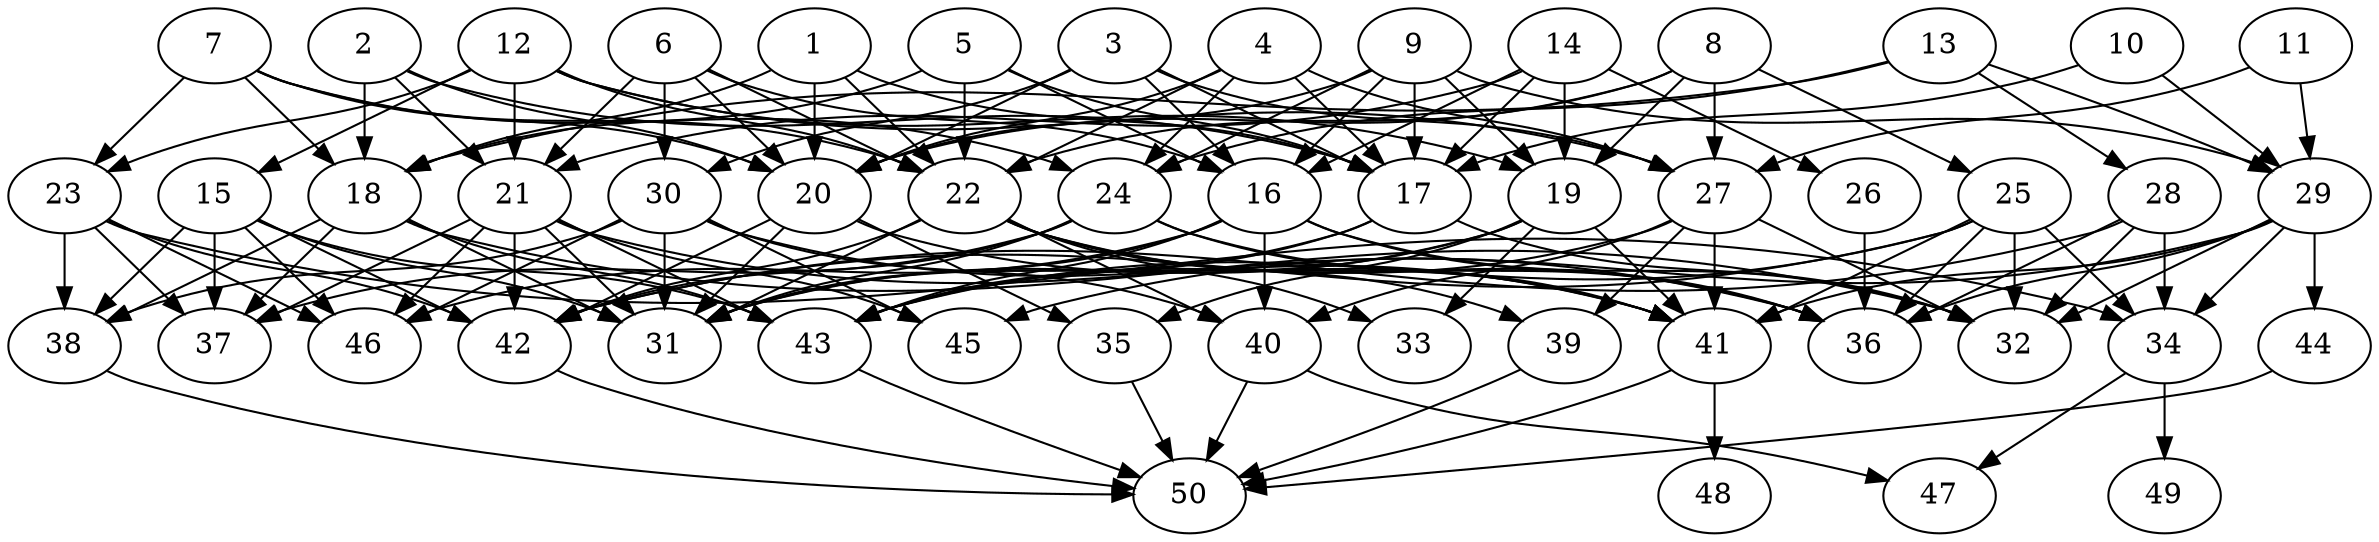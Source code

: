 // DAG automatically generated by daggen at Thu Oct  3 14:07:57 2019
// ./daggen --dot -n 50 --ccr 0.5 --fat 0.7 --regular 0.9 --density 0.6 --mindata 5242880 --maxdata 52428800 
digraph G {
  1 [size="61206528", alpha="0.14", expect_size="30603264"] 
  1 -> 17 [size ="30603264"]
  1 -> 18 [size ="30603264"]
  1 -> 20 [size ="30603264"]
  1 -> 22 [size ="30603264"]
  2 [size="67006464", alpha="0.01", expect_size="33503232"] 
  2 -> 17 [size ="33503232"]
  2 -> 18 [size ="33503232"]
  2 -> 20 [size ="33503232"]
  2 -> 21 [size ="33503232"]
  3 [size="94818304", alpha="0.09", expect_size="47409152"] 
  3 -> 16 [size ="47409152"]
  3 -> 17 [size ="47409152"]
  3 -> 20 [size ="47409152"]
  3 -> 27 [size ="47409152"]
  3 -> 30 [size ="47409152"]
  4 [size="37666816", alpha="0.06", expect_size="18833408"] 
  4 -> 17 [size ="18833408"]
  4 -> 20 [size ="18833408"]
  4 -> 22 [size ="18833408"]
  4 -> 24 [size ="18833408"]
  4 -> 27 [size ="18833408"]
  5 [size="47036416", alpha="0.16", expect_size="23518208"] 
  5 -> 16 [size ="23518208"]
  5 -> 17 [size ="23518208"]
  5 -> 18 [size ="23518208"]
  5 -> 22 [size ="23518208"]
  6 [size="31270912", alpha="0.05", expect_size="15635456"] 
  6 -> 16 [size ="15635456"]
  6 -> 20 [size ="15635456"]
  6 -> 21 [size ="15635456"]
  6 -> 22 [size ="15635456"]
  6 -> 30 [size ="15635456"]
  7 [size="104433664", alpha="0.06", expect_size="52216832"] 
  7 -> 18 [size ="52216832"]
  7 -> 20 [size ="52216832"]
  7 -> 22 [size ="52216832"]
  7 -> 23 [size ="52216832"]
  7 -> 24 [size ="52216832"]
  8 [size="65703936", alpha="0.14", expect_size="32851968"] 
  8 -> 19 [size ="32851968"]
  8 -> 20 [size ="32851968"]
  8 -> 22 [size ="32851968"]
  8 -> 25 [size ="32851968"]
  8 -> 27 [size ="32851968"]
  9 [size="90222592", alpha="0.08", expect_size="45111296"] 
  9 -> 16 [size ="45111296"]
  9 -> 17 [size ="45111296"]
  9 -> 19 [size ="45111296"]
  9 -> 20 [size ="45111296"]
  9 -> 24 [size ="45111296"]
  9 -> 29 [size ="45111296"]
  10 [size="20236288", alpha="0.06", expect_size="10118144"] 
  10 -> 17 [size ="10118144"]
  10 -> 29 [size ="10118144"]
  11 [size="100646912", alpha="0.02", expect_size="50323456"] 
  11 -> 27 [size ="50323456"]
  11 -> 29 [size ="50323456"]
  12 [size="73054208", alpha="0.07", expect_size="36527104"] 
  12 -> 15 [size ="36527104"]
  12 -> 19 [size ="36527104"]
  12 -> 21 [size ="36527104"]
  12 -> 22 [size ="36527104"]
  12 -> 23 [size ="36527104"]
  12 -> 27 [size ="36527104"]
  13 [size="78028800", alpha="0.13", expect_size="39014400"] 
  13 -> 18 [size ="39014400"]
  13 -> 24 [size ="39014400"]
  13 -> 28 [size ="39014400"]
  13 -> 29 [size ="39014400"]
  14 [size="28061696", alpha="0.00", expect_size="14030848"] 
  14 -> 16 [size ="14030848"]
  14 -> 17 [size ="14030848"]
  14 -> 19 [size ="14030848"]
  14 -> 21 [size ="14030848"]
  14 -> 26 [size ="14030848"]
  15 [size="54401024", alpha="0.08", expect_size="27200512"] 
  15 -> 31 [size ="27200512"]
  15 -> 37 [size ="27200512"]
  15 -> 38 [size ="27200512"]
  15 -> 42 [size ="27200512"]
  15 -> 43 [size ="27200512"]
  15 -> 46 [size ="27200512"]
  16 [size="33740800", alpha="0.03", expect_size="16870400"] 
  16 -> 31 [size ="16870400"]
  16 -> 32 [size ="16870400"]
  16 -> 36 [size ="16870400"]
  16 -> 40 [size ="16870400"]
  16 -> 43 [size ="16870400"]
  16 -> 46 [size ="16870400"]
  17 [size="56471552", alpha="0.17", expect_size="28235776"] 
  17 -> 31 [size ="28235776"]
  17 -> 32 [size ="28235776"]
  17 -> 43 [size ="28235776"]
  18 [size="83949568", alpha="0.19", expect_size="41974784"] 
  18 -> 31 [size ="41974784"]
  18 -> 32 [size ="41974784"]
  18 -> 37 [size ="41974784"]
  18 -> 38 [size ="41974784"]
  18 -> 43 [size ="41974784"]
  19 [size="54003712", alpha="0.20", expect_size="27001856"] 
  19 -> 31 [size ="27001856"]
  19 -> 33 [size ="27001856"]
  19 -> 35 [size ="27001856"]
  19 -> 41 [size ="27001856"]
  19 -> 43 [size ="27001856"]
  20 [size="92977152", alpha="0.20", expect_size="46488576"] 
  20 -> 31 [size ="46488576"]
  20 -> 35 [size ="46488576"]
  20 -> 41 [size ="46488576"]
  20 -> 42 [size ="46488576"]
  21 [size="28633088", alpha="0.11", expect_size="14316544"] 
  21 -> 31 [size ="14316544"]
  21 -> 36 [size ="14316544"]
  21 -> 37 [size ="14316544"]
  21 -> 42 [size ="14316544"]
  21 -> 43 [size ="14316544"]
  21 -> 45 [size ="14316544"]
  21 -> 46 [size ="14316544"]
  22 [size="35964928", alpha="0.13", expect_size="17982464"] 
  22 -> 31 [size ="17982464"]
  22 -> 33 [size ="17982464"]
  22 -> 36 [size ="17982464"]
  22 -> 39 [size ="17982464"]
  22 -> 40 [size ="17982464"]
  22 -> 41 [size ="17982464"]
  22 -> 42 [size ="17982464"]
  23 [size="67008512", alpha="0.14", expect_size="33504256"] 
  23 -> 34 [size ="33504256"]
  23 -> 37 [size ="33504256"]
  23 -> 38 [size ="33504256"]
  23 -> 42 [size ="33504256"]
  23 -> 46 [size ="33504256"]
  24 [size="35549184", alpha="0.01", expect_size="17774592"] 
  24 -> 31 [size ="17774592"]
  24 -> 36 [size ="17774592"]
  24 -> 37 [size ="17774592"]
  24 -> 41 [size ="17774592"]
  24 -> 42 [size ="17774592"]
  25 [size="36411392", alpha="0.15", expect_size="18205696"] 
  25 -> 32 [size ="18205696"]
  25 -> 34 [size ="18205696"]
  25 -> 36 [size ="18205696"]
  25 -> 41 [size ="18205696"]
  25 -> 42 [size ="18205696"]
  25 -> 43 [size ="18205696"]
  26 [size="72632320", alpha="0.13", expect_size="36316160"] 
  26 -> 36 [size ="36316160"]
  27 [size="84897792", alpha="0.12", expect_size="42448896"] 
  27 -> 32 [size ="42448896"]
  27 -> 39 [size ="42448896"]
  27 -> 40 [size ="42448896"]
  27 -> 41 [size ="42448896"]
  27 -> 43 [size ="42448896"]
  28 [size="72259584", alpha="0.02", expect_size="36129792"] 
  28 -> 32 [size ="36129792"]
  28 -> 34 [size ="36129792"]
  28 -> 36 [size ="36129792"]
  28 -> 42 [size ="36129792"]
  29 [size="67280896", alpha="0.09", expect_size="33640448"] 
  29 -> 32 [size ="33640448"]
  29 -> 34 [size ="33640448"]
  29 -> 36 [size ="33640448"]
  29 -> 41 [size ="33640448"]
  29 -> 44 [size ="33640448"]
  29 -> 45 [size ="33640448"]
  30 [size="65751040", alpha="0.18", expect_size="32875520"] 
  30 -> 31 [size ="32875520"]
  30 -> 38 [size ="32875520"]
  30 -> 40 [size ="32875520"]
  30 -> 41 [size ="32875520"]
  30 -> 45 [size ="32875520"]
  30 -> 46 [size ="32875520"]
  31 [size="64675840", alpha="0.07", expect_size="32337920"] 
  32 [size="20406272", alpha="0.08", expect_size="10203136"] 
  33 [size="83832832", alpha="0.04", expect_size="41916416"] 
  34 [size="56178688", alpha="0.04", expect_size="28089344"] 
  34 -> 47 [size ="28089344"]
  34 -> 49 [size ="28089344"]
  35 [size="58992640", alpha="0.13", expect_size="29496320"] 
  35 -> 50 [size ="29496320"]
  36 [size="34455552", alpha="0.07", expect_size="17227776"] 
  37 [size="97726464", alpha="0.10", expect_size="48863232"] 
  38 [size="59639808", alpha="0.09", expect_size="29819904"] 
  38 -> 50 [size ="29819904"]
  39 [size="69783552", alpha="0.18", expect_size="34891776"] 
  39 -> 50 [size ="34891776"]
  40 [size="19156992", alpha="0.03", expect_size="9578496"] 
  40 -> 47 [size ="9578496"]
  40 -> 50 [size ="9578496"]
  41 [size="11878400", alpha="0.13", expect_size="5939200"] 
  41 -> 48 [size ="5939200"]
  41 -> 50 [size ="5939200"]
  42 [size="43741184", alpha="0.08", expect_size="21870592"] 
  42 -> 50 [size ="21870592"]
  43 [size="82944000", alpha="0.15", expect_size="41472000"] 
  43 -> 50 [size ="41472000"]
  44 [size="102656000", alpha="0.08", expect_size="51328000"] 
  44 -> 50 [size ="51328000"]
  45 [size="26085376", alpha="0.06", expect_size="13042688"] 
  46 [size="85891072", alpha="0.17", expect_size="42945536"] 
  47 [size="22210560", alpha="0.03", expect_size="11105280"] 
  48 [size="69777408", alpha="0.03", expect_size="34888704"] 
  49 [size="18939904", alpha="0.15", expect_size="9469952"] 
  50 [size="101957632", alpha="0.19", expect_size="50978816"] 
}
